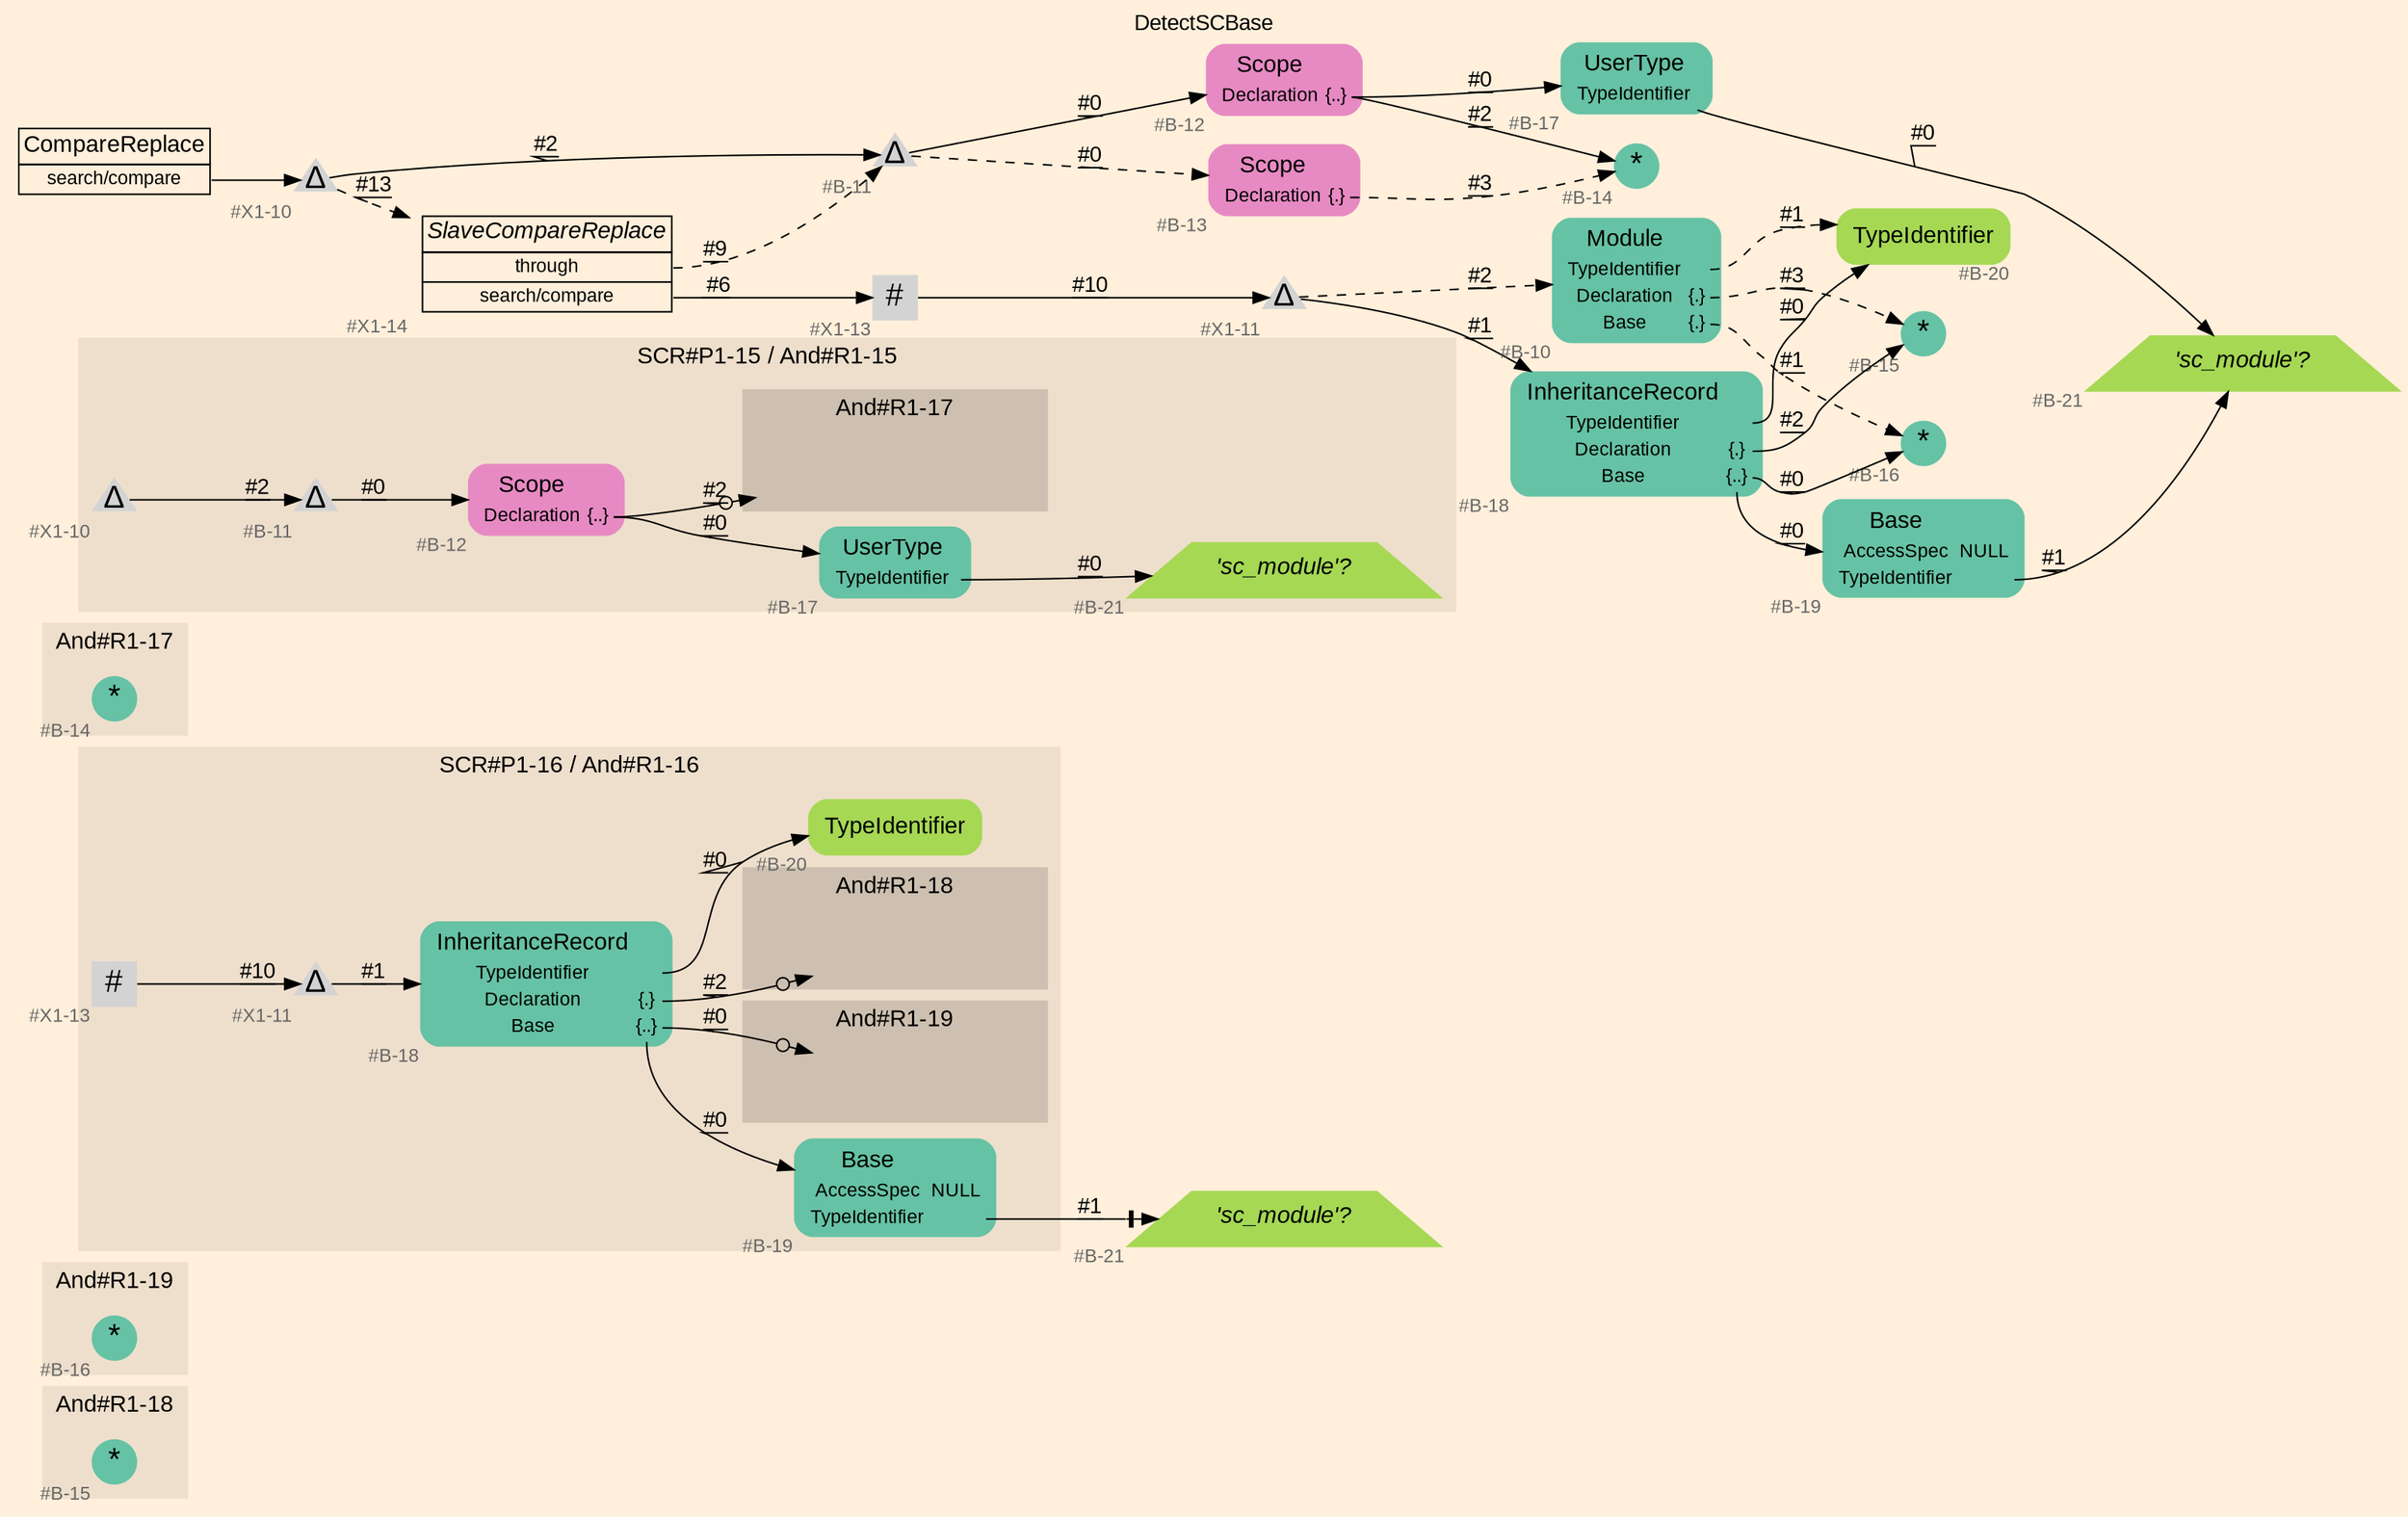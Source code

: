 digraph "DetectSCBase" {
label = "DetectSCBase"
labelloc = t
graph [
    rankdir = "LR"
    ranksep = 0.3
    bgcolor = antiquewhite1
    color = black
    fontcolor = black
    fontname = "Arial"
];
node [
    fontname = "Arial"
];
edge [
    fontname = "Arial"
];

// -------------------- figure And#R1-18 --------------------
// -------- region And#R1-18 ----------
subgraph "clusterAnd#R1-18" {
    label = "And#R1-18"
    style = "filled"
    color = antiquewhite2
    fontsize = "15"
    // -------- block And#R1-18/#B-15 ----------
    "And#R1-18/#B-15" [
        fillcolor = "/set28/1"
        xlabel = "#B-15"
        fontsize = "12"
        fontcolor = grey40
        shape = "circle"
        label = <<FONT COLOR="black" POINT-SIZE="20">*</FONT>>
        style = "filled"
        penwidth = 0.0
        fixedsize = true
        width = 0.4
        height = 0.4
    ];
    
}


// -------------------- figure And#R1-19 --------------------
// -------- region And#R1-19 ----------
subgraph "clusterAnd#R1-19" {
    label = "And#R1-19"
    style = "filled"
    color = antiquewhite2
    fontsize = "15"
    // -------- block And#R1-19/#B-16 ----------
    "And#R1-19/#B-16" [
        fillcolor = "/set28/1"
        xlabel = "#B-16"
        fontsize = "12"
        fontcolor = grey40
        shape = "circle"
        label = <<FONT COLOR="black" POINT-SIZE="20">*</FONT>>
        style = "filled"
        penwidth = 0.0
        fixedsize = true
        width = 0.4
        height = 0.4
    ];
    
}


// -------------------- figure And#R1-16 --------------------
// -------- region And#R1-16 ----------
subgraph "clusterAnd#R1-16" {
    label = "SCR#P1-16 / And#R1-16"
    style = "filled"
    color = antiquewhite2
    fontsize = "15"
    // -------- block And#R1-16/#X1-13 ----------
    "And#R1-16/#X1-13" [
        xlabel = "#X1-13"
        fontsize = "12"
        fontcolor = grey40
        shape = "square"
        label = <<FONT COLOR="black" POINT-SIZE="20">#</FONT>>
        style = "filled"
        penwidth = 0.0
        fixedsize = true
        width = 0.4
        height = 0.4
    ];
    
    // -------- block And#R1-16/#B-18 ----------
    "And#R1-16/#B-18" [
        fillcolor = "/set28/1"
        xlabel = "#B-18"
        fontsize = "12"
        fontcolor = grey40
        shape = "plaintext"
        label = <<TABLE BORDER="0" CELLBORDER="0" CELLSPACING="0">
         <TR><TD><FONT COLOR="black" POINT-SIZE="15">InheritanceRecord</FONT></TD></TR>
         <TR><TD><FONT COLOR="black" POINT-SIZE="12">TypeIdentifier</FONT></TD><TD PORT="port0"></TD></TR>
         <TR><TD><FONT COLOR="black" POINT-SIZE="12">Declaration</FONT></TD><TD PORT="port1"><FONT COLOR="black" POINT-SIZE="12">{.}</FONT></TD></TR>
         <TR><TD><FONT COLOR="black" POINT-SIZE="12">Base</FONT></TD><TD PORT="port2"><FONT COLOR="black" POINT-SIZE="12">{..}</FONT></TD></TR>
        </TABLE>>
        style = "rounded,filled"
    ];
    
    // -------- block And#R1-16/#B-20 ----------
    "And#R1-16/#B-20" [
        fillcolor = "/set28/5"
        xlabel = "#B-20"
        fontsize = "12"
        fontcolor = grey40
        shape = "plaintext"
        label = <<TABLE BORDER="0" CELLBORDER="0" CELLSPACING="0">
         <TR><TD><FONT COLOR="black" POINT-SIZE="15">TypeIdentifier</FONT></TD></TR>
        </TABLE>>
        style = "rounded,filled"
    ];
    
    // -------- block And#R1-16/#B-19 ----------
    "And#R1-16/#B-19" [
        fillcolor = "/set28/1"
        xlabel = "#B-19"
        fontsize = "12"
        fontcolor = grey40
        shape = "plaintext"
        label = <<TABLE BORDER="0" CELLBORDER="0" CELLSPACING="0">
         <TR><TD><FONT COLOR="black" POINT-SIZE="15">Base</FONT></TD></TR>
         <TR><TD><FONT COLOR="black" POINT-SIZE="12">AccessSpec</FONT></TD><TD PORT="port0"><FONT COLOR="black" POINT-SIZE="12">NULL</FONT></TD></TR>
         <TR><TD><FONT COLOR="black" POINT-SIZE="12">TypeIdentifier</FONT></TD><TD PORT="port1"></TD></TR>
        </TABLE>>
        style = "rounded,filled"
    ];
    
    // -------- block And#R1-16/#X1-11 ----------
    "And#R1-16/#X1-11" [
        xlabel = "#X1-11"
        fontsize = "12"
        fontcolor = grey40
        shape = "triangle"
        label = <<FONT COLOR="black" POINT-SIZE="20">Δ</FONT>>
        style = "filled"
        penwidth = 0.0
        fixedsize = true
        width = 0.4
        height = 0.4
    ];
    
    // -------- region And#R1-16/And#R1-18 ----------
    subgraph "clusterAnd#R1-16/And#R1-18" {
        label = "And#R1-18"
        style = "filled"
        color = antiquewhite3
        fontsize = "15"
        // -------- block And#R1-16/And#R1-18/#B-15 ----------
        "And#R1-16/And#R1-18/#B-15" [
            fillcolor = "/set28/1"
            xlabel = "#B-15"
            fontsize = "12"
            fontcolor = grey40
            shape = "none"
            style = "invisible"
        ];
        
    }
    
    // -------- region And#R1-16/And#R1-19 ----------
    subgraph "clusterAnd#R1-16/And#R1-19" {
        label = "And#R1-19"
        style = "filled"
        color = antiquewhite3
        fontsize = "15"
        // -------- block And#R1-16/And#R1-19/#B-16 ----------
        "And#R1-16/And#R1-19/#B-16" [
            fillcolor = "/set28/1"
            xlabel = "#B-16"
            fontsize = "12"
            fontcolor = grey40
            shape = "none"
            style = "invisible"
        ];
        
    }
    
}

// -------- block And#R1-16/#B-21 ----------
"And#R1-16/#B-21" [
    fillcolor = "/set28/5"
    xlabel = "#B-21"
    fontsize = "12"
    fontcolor = grey40
    shape = "trapezium"
    label = <<FONT COLOR="black" POINT-SIZE="15"><I>'sc_module'?</I></FONT>>
    style = "filled"
    penwidth = 0.0
];

"And#R1-16/#X1-13" -> "And#R1-16/#X1-11" [
    label = "#10"
    decorate = true
    color = black
    fontcolor = black
];

"And#R1-16/#B-18":port0 -> "And#R1-16/#B-20" [
    label = "#0"
    decorate = true
    color = black
    fontcolor = black
];

"And#R1-16/#B-18":port1 -> "And#R1-16/And#R1-18/#B-15" [
    arrowhead="normalnoneodot"
    label = "#2"
    decorate = true
    color = black
    fontcolor = black
];

"And#R1-16/#B-18":port2 -> "And#R1-16/And#R1-19/#B-16" [
    arrowhead="normalnoneodot"
    label = "#0"
    decorate = true
    color = black
    fontcolor = black
];

"And#R1-16/#B-18":port2 -> "And#R1-16/#B-19" [
    label = "#0"
    decorate = true
    color = black
    fontcolor = black
];

"And#R1-16/#B-19":port1 -> "And#R1-16/#B-21" [
    arrowhead="normalnonetee"
    label = "#1"
    decorate = true
    color = black
    fontcolor = black
];

"And#R1-16/#X1-11" -> "And#R1-16/#B-18" [
    label = "#1"
    decorate = true
    color = black
    fontcolor = black
];


// -------------------- figure And#R1-17 --------------------
// -------- region And#R1-17 ----------
subgraph "clusterAnd#R1-17" {
    label = "And#R1-17"
    style = "filled"
    color = antiquewhite2
    fontsize = "15"
    // -------- block And#R1-17/#B-14 ----------
    "And#R1-17/#B-14" [
        fillcolor = "/set28/1"
        xlabel = "#B-14"
        fontsize = "12"
        fontcolor = grey40
        shape = "circle"
        label = <<FONT COLOR="black" POINT-SIZE="20">*</FONT>>
        style = "filled"
        penwidth = 0.0
        fixedsize = true
        width = 0.4
        height = 0.4
    ];
    
}


// -------------------- figure And#R1-15 --------------------
// -------- region And#R1-15 ----------
subgraph "clusterAnd#R1-15" {
    label = "SCR#P1-15 / And#R1-15"
    style = "filled"
    color = antiquewhite2
    fontsize = "15"
    // -------- block And#R1-15/#B-17 ----------
    "And#R1-15/#B-17" [
        fillcolor = "/set28/1"
        xlabel = "#B-17"
        fontsize = "12"
        fontcolor = grey40
        shape = "plaintext"
        label = <<TABLE BORDER="0" CELLBORDER="0" CELLSPACING="0">
         <TR><TD><FONT COLOR="black" POINT-SIZE="15">UserType</FONT></TD></TR>
         <TR><TD><FONT COLOR="black" POINT-SIZE="12">TypeIdentifier</FONT></TD><TD PORT="port0"></TD></TR>
        </TABLE>>
        style = "rounded,filled"
    ];
    
    // -------- block And#R1-15/#B-21 ----------
    "And#R1-15/#B-21" [
        fillcolor = "/set28/5"
        xlabel = "#B-21"
        fontsize = "12"
        fontcolor = grey40
        shape = "trapezium"
        label = <<FONT COLOR="black" POINT-SIZE="15"><I>'sc_module'?</I></FONT>>
        style = "filled"
        penwidth = 0.0
    ];
    
    // -------- block And#R1-15/#B-12 ----------
    "And#R1-15/#B-12" [
        fillcolor = "/set28/4"
        xlabel = "#B-12"
        fontsize = "12"
        fontcolor = grey40
        shape = "plaintext"
        label = <<TABLE BORDER="0" CELLBORDER="0" CELLSPACING="0">
         <TR><TD><FONT COLOR="black" POINT-SIZE="15">Scope</FONT></TD></TR>
         <TR><TD><FONT COLOR="black" POINT-SIZE="12">Declaration</FONT></TD><TD PORT="port0"><FONT COLOR="black" POINT-SIZE="12">{..}</FONT></TD></TR>
        </TABLE>>
        style = "rounded,filled"
    ];
    
    // -------- block And#R1-15/#X1-10 ----------
    "And#R1-15/#X1-10" [
        xlabel = "#X1-10"
        fontsize = "12"
        fontcolor = grey40
        shape = "triangle"
        label = <<FONT COLOR="black" POINT-SIZE="20">Δ</FONT>>
        style = "filled"
        penwidth = 0.0
        fixedsize = true
        width = 0.4
        height = 0.4
    ];
    
    // -------- block And#R1-15/#B-11 ----------
    "And#R1-15/#B-11" [
        xlabel = "#B-11"
        fontsize = "12"
        fontcolor = grey40
        shape = "triangle"
        label = <<FONT COLOR="black" POINT-SIZE="20">Δ</FONT>>
        style = "filled"
        penwidth = 0.0
        fixedsize = true
        width = 0.4
        height = 0.4
    ];
    
    // -------- region And#R1-15/And#R1-17 ----------
    subgraph "clusterAnd#R1-15/And#R1-17" {
        label = "And#R1-17"
        style = "filled"
        color = antiquewhite3
        fontsize = "15"
        // -------- block And#R1-15/And#R1-17/#B-14 ----------
        "And#R1-15/And#R1-17/#B-14" [
            fillcolor = "/set28/1"
            xlabel = "#B-14"
            fontsize = "12"
            fontcolor = grey40
            shape = "none"
            style = "invisible"
        ];
        
    }
    
}

"And#R1-15/#B-17":port0 -> "And#R1-15/#B-21" [
    label = "#0"
    decorate = true
    color = black
    fontcolor = black
];

"And#R1-15/#B-12":port0 -> "And#R1-15/And#R1-17/#B-14" [
    arrowhead="normalnoneodot"
    label = "#2"
    decorate = true
    color = black
    fontcolor = black
];

"And#R1-15/#B-12":port0 -> "And#R1-15/#B-17" [
    label = "#0"
    decorate = true
    color = black
    fontcolor = black
];

"And#R1-15/#X1-10" -> "And#R1-15/#B-11" [
    label = "#2"
    decorate = true
    color = black
    fontcolor = black
];

"And#R1-15/#B-11" -> "And#R1-15/#B-12" [
    label = "#0"
    decorate = true
    color = black
    fontcolor = black
];


// -------------------- transformation figure --------------------
// -------- block CR#X1-12 ----------
"CR#X1-12" [
    fillcolor = antiquewhite1
    fontsize = "12"
    fontcolor = grey40
    shape = "plaintext"
    label = <<TABLE BORDER="0" CELLBORDER="1" CELLSPACING="0">
     <TR><TD><FONT COLOR="black" POINT-SIZE="15">CompareReplace</FONT></TD></TR>
     <TR><TD PORT="port0"><FONT COLOR="black" POINT-SIZE="12">search/compare</FONT></TD></TR>
    </TABLE>>
    style = "filled"
    color = black
];

// -------- block #X1-10 ----------
"#X1-10" [
    xlabel = "#X1-10"
    fontsize = "12"
    fontcolor = grey40
    shape = "triangle"
    label = <<FONT COLOR="black" POINT-SIZE="20">Δ</FONT>>
    style = "filled"
    penwidth = 0.0
    fixedsize = true
    width = 0.4
    height = 0.4
];

// -------- block #B-11 ----------
"#B-11" [
    xlabel = "#B-11"
    fontsize = "12"
    fontcolor = grey40
    shape = "triangle"
    label = <<FONT COLOR="black" POINT-SIZE="20">Δ</FONT>>
    style = "filled"
    penwidth = 0.0
    fixedsize = true
    width = 0.4
    height = 0.4
];

// -------- block #B-12 ----------
"#B-12" [
    fillcolor = "/set28/4"
    xlabel = "#B-12"
    fontsize = "12"
    fontcolor = grey40
    shape = "plaintext"
    label = <<TABLE BORDER="0" CELLBORDER="0" CELLSPACING="0">
     <TR><TD><FONT COLOR="black" POINT-SIZE="15">Scope</FONT></TD></TR>
     <TR><TD><FONT COLOR="black" POINT-SIZE="12">Declaration</FONT></TD><TD PORT="port0"><FONT COLOR="black" POINT-SIZE="12">{..}</FONT></TD></TR>
    </TABLE>>
    style = "rounded,filled"
];

// -------- block #B-14 ----------
"#B-14" [
    fillcolor = "/set28/1"
    xlabel = "#B-14"
    fontsize = "12"
    fontcolor = grey40
    shape = "circle"
    label = <<FONT COLOR="black" POINT-SIZE="20">*</FONT>>
    style = "filled"
    penwidth = 0.0
    fixedsize = true
    width = 0.4
    height = 0.4
];

// -------- block #B-17 ----------
"#B-17" [
    fillcolor = "/set28/1"
    xlabel = "#B-17"
    fontsize = "12"
    fontcolor = grey40
    shape = "plaintext"
    label = <<TABLE BORDER="0" CELLBORDER="0" CELLSPACING="0">
     <TR><TD><FONT COLOR="black" POINT-SIZE="15">UserType</FONT></TD></TR>
     <TR><TD><FONT COLOR="black" POINT-SIZE="12">TypeIdentifier</FONT></TD><TD PORT="port0"></TD></TR>
    </TABLE>>
    style = "rounded,filled"
];

// -------- block #B-21 ----------
"#B-21" [
    fillcolor = "/set28/5"
    xlabel = "#B-21"
    fontsize = "12"
    fontcolor = grey40
    shape = "trapezium"
    label = <<FONT COLOR="black" POINT-SIZE="15"><I>'sc_module'?</I></FONT>>
    style = "filled"
    penwidth = 0.0
];

// -------- block #B-13 ----------
"#B-13" [
    fillcolor = "/set28/4"
    xlabel = "#B-13"
    fontsize = "12"
    fontcolor = grey40
    shape = "plaintext"
    label = <<TABLE BORDER="0" CELLBORDER="0" CELLSPACING="0">
     <TR><TD><FONT COLOR="black" POINT-SIZE="15">Scope</FONT></TD></TR>
     <TR><TD><FONT COLOR="black" POINT-SIZE="12">Declaration</FONT></TD><TD PORT="port0"><FONT COLOR="black" POINT-SIZE="12">{.}</FONT></TD></TR>
    </TABLE>>
    style = "rounded,filled"
];

// -------- block #X1-14 ----------
"#X1-14" [
    fillcolor = antiquewhite1
    xlabel = "#X1-14"
    fontsize = "12"
    fontcolor = grey40
    shape = "plaintext"
    label = <<TABLE BORDER="0" CELLBORDER="1" CELLSPACING="0">
     <TR><TD><FONT COLOR="black" POINT-SIZE="15"><I>SlaveCompareReplace</I></FONT></TD></TR>
     <TR><TD PORT="port0"><FONT COLOR="black" POINT-SIZE="12">through</FONT></TD></TR>
     <TR><TD PORT="port1"><FONT COLOR="black" POINT-SIZE="12">search/compare</FONT></TD></TR>
    </TABLE>>
    style = "filled"
    color = black
];

// -------- block #X1-13 ----------
"#X1-13" [
    xlabel = "#X1-13"
    fontsize = "12"
    fontcolor = grey40
    shape = "square"
    label = <<FONT COLOR="black" POINT-SIZE="20">#</FONT>>
    style = "filled"
    penwidth = 0.0
    fixedsize = true
    width = 0.4
    height = 0.4
];

// -------- block #X1-11 ----------
"#X1-11" [
    xlabel = "#X1-11"
    fontsize = "12"
    fontcolor = grey40
    shape = "triangle"
    label = <<FONT COLOR="black" POINT-SIZE="20">Δ</FONT>>
    style = "filled"
    penwidth = 0.0
    fixedsize = true
    width = 0.4
    height = 0.4
];

// -------- block #B-18 ----------
"#B-18" [
    fillcolor = "/set28/1"
    xlabel = "#B-18"
    fontsize = "12"
    fontcolor = grey40
    shape = "plaintext"
    label = <<TABLE BORDER="0" CELLBORDER="0" CELLSPACING="0">
     <TR><TD><FONT COLOR="black" POINT-SIZE="15">InheritanceRecord</FONT></TD></TR>
     <TR><TD><FONT COLOR="black" POINT-SIZE="12">TypeIdentifier</FONT></TD><TD PORT="port0"></TD></TR>
     <TR><TD><FONT COLOR="black" POINT-SIZE="12">Declaration</FONT></TD><TD PORT="port1"><FONT COLOR="black" POINT-SIZE="12">{.}</FONT></TD></TR>
     <TR><TD><FONT COLOR="black" POINT-SIZE="12">Base</FONT></TD><TD PORT="port2"><FONT COLOR="black" POINT-SIZE="12">{..}</FONT></TD></TR>
    </TABLE>>
    style = "rounded,filled"
];

// -------- block #B-20 ----------
"#B-20" [
    fillcolor = "/set28/5"
    xlabel = "#B-20"
    fontsize = "12"
    fontcolor = grey40
    shape = "plaintext"
    label = <<TABLE BORDER="0" CELLBORDER="0" CELLSPACING="0">
     <TR><TD><FONT COLOR="black" POINT-SIZE="15">TypeIdentifier</FONT></TD></TR>
    </TABLE>>
    style = "rounded,filled"
];

// -------- block #B-15 ----------
"#B-15" [
    fillcolor = "/set28/1"
    xlabel = "#B-15"
    fontsize = "12"
    fontcolor = grey40
    shape = "circle"
    label = <<FONT COLOR="black" POINT-SIZE="20">*</FONT>>
    style = "filled"
    penwidth = 0.0
    fixedsize = true
    width = 0.4
    height = 0.4
];

// -------- block #B-16 ----------
"#B-16" [
    fillcolor = "/set28/1"
    xlabel = "#B-16"
    fontsize = "12"
    fontcolor = grey40
    shape = "circle"
    label = <<FONT COLOR="black" POINT-SIZE="20">*</FONT>>
    style = "filled"
    penwidth = 0.0
    fixedsize = true
    width = 0.4
    height = 0.4
];

// -------- block #B-19 ----------
"#B-19" [
    fillcolor = "/set28/1"
    xlabel = "#B-19"
    fontsize = "12"
    fontcolor = grey40
    shape = "plaintext"
    label = <<TABLE BORDER="0" CELLBORDER="0" CELLSPACING="0">
     <TR><TD><FONT COLOR="black" POINT-SIZE="15">Base</FONT></TD></TR>
     <TR><TD><FONT COLOR="black" POINT-SIZE="12">AccessSpec</FONT></TD><TD PORT="port0"><FONT COLOR="black" POINT-SIZE="12">NULL</FONT></TD></TR>
     <TR><TD><FONT COLOR="black" POINT-SIZE="12">TypeIdentifier</FONT></TD><TD PORT="port1"></TD></TR>
    </TABLE>>
    style = "rounded,filled"
];

// -------- block #B-10 ----------
"#B-10" [
    fillcolor = "/set28/1"
    xlabel = "#B-10"
    fontsize = "12"
    fontcolor = grey40
    shape = "plaintext"
    label = <<TABLE BORDER="0" CELLBORDER="0" CELLSPACING="0">
     <TR><TD><FONT COLOR="black" POINT-SIZE="15">Module</FONT></TD></TR>
     <TR><TD><FONT COLOR="black" POINT-SIZE="12">TypeIdentifier</FONT></TD><TD PORT="port0"></TD></TR>
     <TR><TD><FONT COLOR="black" POINT-SIZE="12">Declaration</FONT></TD><TD PORT="port1"><FONT COLOR="black" POINT-SIZE="12">{.}</FONT></TD></TR>
     <TR><TD><FONT COLOR="black" POINT-SIZE="12">Base</FONT></TD><TD PORT="port2"><FONT COLOR="black" POINT-SIZE="12">{.}</FONT></TD></TR>
    </TABLE>>
    style = "rounded,filled"
];

"CR#X1-12":port0 -> "#X1-10" [
    label = ""
    decorate = true
    color = black
    fontcolor = black
];

"#X1-10" -> "#B-11" [
    label = "#2"
    decorate = true
    color = black
    fontcolor = black
];

"#X1-10" -> "#X1-14" [
    style="dashed"
    label = "#13"
    decorate = true
    color = black
    fontcolor = black
];

"#B-11" -> "#B-12" [
    label = "#0"
    decorate = true
    color = black
    fontcolor = black
];

"#B-11" -> "#B-13" [
    style="dashed"
    label = "#0"
    decorate = true
    color = black
    fontcolor = black
];

"#B-12":port0 -> "#B-14" [
    label = "#2"
    decorate = true
    color = black
    fontcolor = black
];

"#B-12":port0 -> "#B-17" [
    label = "#0"
    decorate = true
    color = black
    fontcolor = black
];

"#B-17":port0 -> "#B-21" [
    label = "#0"
    decorate = true
    color = black
    fontcolor = black
];

"#B-13":port0 -> "#B-14" [
    style="dashed"
    label = "#3"
    decorate = true
    color = black
    fontcolor = black
];

"#X1-14":port0 -> "#B-11" [
    style="dashed"
    label = "#9"
    decorate = true
    color = black
    fontcolor = black
];

"#X1-14":port1 -> "#X1-13" [
    label = " #6"
    decorate = true
    color = black
    fontcolor = black
];

"#X1-13" -> "#X1-11" [
    label = "#10"
    decorate = true
    color = black
    fontcolor = black
];

"#X1-11" -> "#B-18" [
    label = "#1"
    decorate = true
    color = black
    fontcolor = black
];

"#X1-11" -> "#B-10" [
    style="dashed"
    label = "#2"
    decorate = true
    color = black
    fontcolor = black
];

"#B-18":port0 -> "#B-20" [
    label = "#0"
    decorate = true
    color = black
    fontcolor = black
];

"#B-18":port1 -> "#B-15" [
    label = "#2"
    decorate = true
    color = black
    fontcolor = black
];

"#B-18":port2 -> "#B-16" [
    label = "#0"
    decorate = true
    color = black
    fontcolor = black
];

"#B-18":port2 -> "#B-19" [
    label = "#0"
    decorate = true
    color = black
    fontcolor = black
];

"#B-19":port1 -> "#B-21" [
    label = "#1"
    decorate = true
    color = black
    fontcolor = black
];

"#B-10":port0 -> "#B-20" [
    style="dashed"
    label = "#1"
    decorate = true
    color = black
    fontcolor = black
];

"#B-10":port1 -> "#B-15" [
    style="dashed"
    label = "#3"
    decorate = true
    color = black
    fontcolor = black
];

"#B-10":port2 -> "#B-16" [
    style="dashed"
    label = "#1"
    decorate = true
    color = black
    fontcolor = black
];


}
